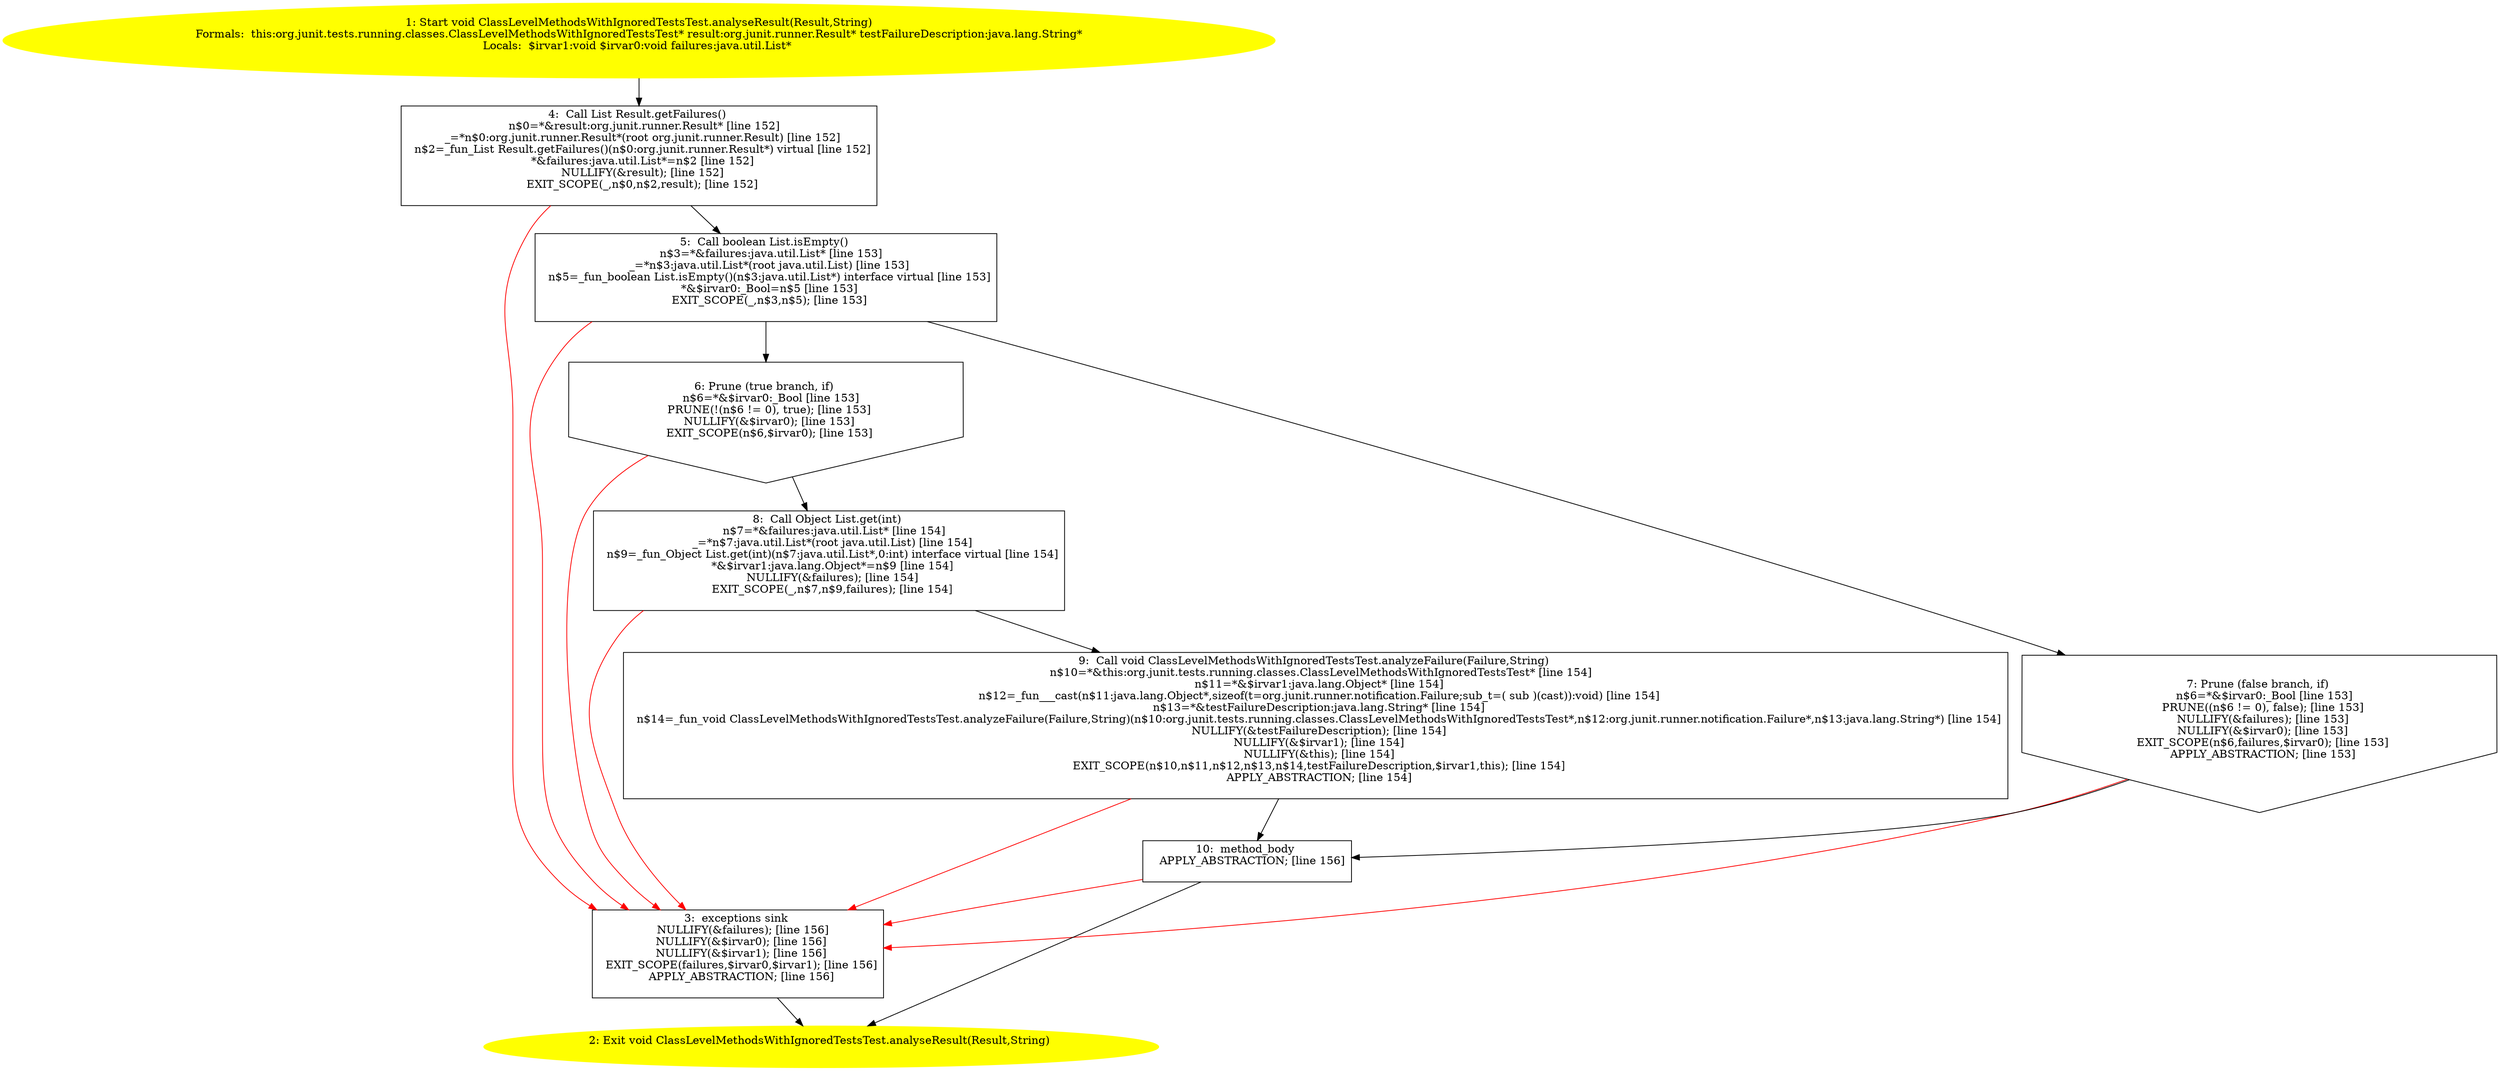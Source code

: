/* @generated */
digraph cfg {
"org.junit.tests.running.classes.ClassLevelMethodsWithIgnoredTestsTest.analyseResult(org.junit.runner.fd697f1da766dfd3af1421a02593eb3c_1" [label="1: Start void ClassLevelMethodsWithIgnoredTestsTest.analyseResult(Result,String)\nFormals:  this:org.junit.tests.running.classes.ClassLevelMethodsWithIgnoredTestsTest* result:org.junit.runner.Result* testFailureDescription:java.lang.String*\nLocals:  $irvar1:void $irvar0:void failures:java.util.List* \n  " color=yellow style=filled]
	

	 "org.junit.tests.running.classes.ClassLevelMethodsWithIgnoredTestsTest.analyseResult(org.junit.runner.fd697f1da766dfd3af1421a02593eb3c_1" -> "org.junit.tests.running.classes.ClassLevelMethodsWithIgnoredTestsTest.analyseResult(org.junit.runner.fd697f1da766dfd3af1421a02593eb3c_4" ;
"org.junit.tests.running.classes.ClassLevelMethodsWithIgnoredTestsTest.analyseResult(org.junit.runner.fd697f1da766dfd3af1421a02593eb3c_2" [label="2: Exit void ClassLevelMethodsWithIgnoredTestsTest.analyseResult(Result,String) \n  " color=yellow style=filled]
	

"org.junit.tests.running.classes.ClassLevelMethodsWithIgnoredTestsTest.analyseResult(org.junit.runner.fd697f1da766dfd3af1421a02593eb3c_3" [label="3:  exceptions sink \n   NULLIFY(&failures); [line 156]\n  NULLIFY(&$irvar0); [line 156]\n  NULLIFY(&$irvar1); [line 156]\n  EXIT_SCOPE(failures,$irvar0,$irvar1); [line 156]\n  APPLY_ABSTRACTION; [line 156]\n " shape="box"]
	

	 "org.junit.tests.running.classes.ClassLevelMethodsWithIgnoredTestsTest.analyseResult(org.junit.runner.fd697f1da766dfd3af1421a02593eb3c_3" -> "org.junit.tests.running.classes.ClassLevelMethodsWithIgnoredTestsTest.analyseResult(org.junit.runner.fd697f1da766dfd3af1421a02593eb3c_2" ;
"org.junit.tests.running.classes.ClassLevelMethodsWithIgnoredTestsTest.analyseResult(org.junit.runner.fd697f1da766dfd3af1421a02593eb3c_4" [label="4:  Call List Result.getFailures() \n   n$0=*&result:org.junit.runner.Result* [line 152]\n  _=*n$0:org.junit.runner.Result*(root org.junit.runner.Result) [line 152]\n  n$2=_fun_List Result.getFailures()(n$0:org.junit.runner.Result*) virtual [line 152]\n  *&failures:java.util.List*=n$2 [line 152]\n  NULLIFY(&result); [line 152]\n  EXIT_SCOPE(_,n$0,n$2,result); [line 152]\n " shape="box"]
	

	 "org.junit.tests.running.classes.ClassLevelMethodsWithIgnoredTestsTest.analyseResult(org.junit.runner.fd697f1da766dfd3af1421a02593eb3c_4" -> "org.junit.tests.running.classes.ClassLevelMethodsWithIgnoredTestsTest.analyseResult(org.junit.runner.fd697f1da766dfd3af1421a02593eb3c_5" ;
	 "org.junit.tests.running.classes.ClassLevelMethodsWithIgnoredTestsTest.analyseResult(org.junit.runner.fd697f1da766dfd3af1421a02593eb3c_4" -> "org.junit.tests.running.classes.ClassLevelMethodsWithIgnoredTestsTest.analyseResult(org.junit.runner.fd697f1da766dfd3af1421a02593eb3c_3" [color="red" ];
"org.junit.tests.running.classes.ClassLevelMethodsWithIgnoredTestsTest.analyseResult(org.junit.runner.fd697f1da766dfd3af1421a02593eb3c_5" [label="5:  Call boolean List.isEmpty() \n   n$3=*&failures:java.util.List* [line 153]\n  _=*n$3:java.util.List*(root java.util.List) [line 153]\n  n$5=_fun_boolean List.isEmpty()(n$3:java.util.List*) interface virtual [line 153]\n  *&$irvar0:_Bool=n$5 [line 153]\n  EXIT_SCOPE(_,n$3,n$5); [line 153]\n " shape="box"]
	

	 "org.junit.tests.running.classes.ClassLevelMethodsWithIgnoredTestsTest.analyseResult(org.junit.runner.fd697f1da766dfd3af1421a02593eb3c_5" -> "org.junit.tests.running.classes.ClassLevelMethodsWithIgnoredTestsTest.analyseResult(org.junit.runner.fd697f1da766dfd3af1421a02593eb3c_6" ;
	 "org.junit.tests.running.classes.ClassLevelMethodsWithIgnoredTestsTest.analyseResult(org.junit.runner.fd697f1da766dfd3af1421a02593eb3c_5" -> "org.junit.tests.running.classes.ClassLevelMethodsWithIgnoredTestsTest.analyseResult(org.junit.runner.fd697f1da766dfd3af1421a02593eb3c_7" ;
	 "org.junit.tests.running.classes.ClassLevelMethodsWithIgnoredTestsTest.analyseResult(org.junit.runner.fd697f1da766dfd3af1421a02593eb3c_5" -> "org.junit.tests.running.classes.ClassLevelMethodsWithIgnoredTestsTest.analyseResult(org.junit.runner.fd697f1da766dfd3af1421a02593eb3c_3" [color="red" ];
"org.junit.tests.running.classes.ClassLevelMethodsWithIgnoredTestsTest.analyseResult(org.junit.runner.fd697f1da766dfd3af1421a02593eb3c_6" [label="6: Prune (true branch, if) \n   n$6=*&$irvar0:_Bool [line 153]\n  PRUNE(!(n$6 != 0), true); [line 153]\n  NULLIFY(&$irvar0); [line 153]\n  EXIT_SCOPE(n$6,$irvar0); [line 153]\n " shape="invhouse"]
	

	 "org.junit.tests.running.classes.ClassLevelMethodsWithIgnoredTestsTest.analyseResult(org.junit.runner.fd697f1da766dfd3af1421a02593eb3c_6" -> "org.junit.tests.running.classes.ClassLevelMethodsWithIgnoredTestsTest.analyseResult(org.junit.runner.fd697f1da766dfd3af1421a02593eb3c_8" ;
	 "org.junit.tests.running.classes.ClassLevelMethodsWithIgnoredTestsTest.analyseResult(org.junit.runner.fd697f1da766dfd3af1421a02593eb3c_6" -> "org.junit.tests.running.classes.ClassLevelMethodsWithIgnoredTestsTest.analyseResult(org.junit.runner.fd697f1da766dfd3af1421a02593eb3c_3" [color="red" ];
"org.junit.tests.running.classes.ClassLevelMethodsWithIgnoredTestsTest.analyseResult(org.junit.runner.fd697f1da766dfd3af1421a02593eb3c_7" [label="7: Prune (false branch, if) \n   n$6=*&$irvar0:_Bool [line 153]\n  PRUNE((n$6 != 0), false); [line 153]\n  NULLIFY(&failures); [line 153]\n  NULLIFY(&$irvar0); [line 153]\n  EXIT_SCOPE(n$6,failures,$irvar0); [line 153]\n  APPLY_ABSTRACTION; [line 153]\n " shape="invhouse"]
	

	 "org.junit.tests.running.classes.ClassLevelMethodsWithIgnoredTestsTest.analyseResult(org.junit.runner.fd697f1da766dfd3af1421a02593eb3c_7" -> "org.junit.tests.running.classes.ClassLevelMethodsWithIgnoredTestsTest.analyseResult(org.junit.runner.fd697f1da766dfd3af1421a02593eb3c_10" ;
	 "org.junit.tests.running.classes.ClassLevelMethodsWithIgnoredTestsTest.analyseResult(org.junit.runner.fd697f1da766dfd3af1421a02593eb3c_7" -> "org.junit.tests.running.classes.ClassLevelMethodsWithIgnoredTestsTest.analyseResult(org.junit.runner.fd697f1da766dfd3af1421a02593eb3c_3" [color="red" ];
"org.junit.tests.running.classes.ClassLevelMethodsWithIgnoredTestsTest.analyseResult(org.junit.runner.fd697f1da766dfd3af1421a02593eb3c_8" [label="8:  Call Object List.get(int) \n   n$7=*&failures:java.util.List* [line 154]\n  _=*n$7:java.util.List*(root java.util.List) [line 154]\n  n$9=_fun_Object List.get(int)(n$7:java.util.List*,0:int) interface virtual [line 154]\n  *&$irvar1:java.lang.Object*=n$9 [line 154]\n  NULLIFY(&failures); [line 154]\n  EXIT_SCOPE(_,n$7,n$9,failures); [line 154]\n " shape="box"]
	

	 "org.junit.tests.running.classes.ClassLevelMethodsWithIgnoredTestsTest.analyseResult(org.junit.runner.fd697f1da766dfd3af1421a02593eb3c_8" -> "org.junit.tests.running.classes.ClassLevelMethodsWithIgnoredTestsTest.analyseResult(org.junit.runner.fd697f1da766dfd3af1421a02593eb3c_9" ;
	 "org.junit.tests.running.classes.ClassLevelMethodsWithIgnoredTestsTest.analyseResult(org.junit.runner.fd697f1da766dfd3af1421a02593eb3c_8" -> "org.junit.tests.running.classes.ClassLevelMethodsWithIgnoredTestsTest.analyseResult(org.junit.runner.fd697f1da766dfd3af1421a02593eb3c_3" [color="red" ];
"org.junit.tests.running.classes.ClassLevelMethodsWithIgnoredTestsTest.analyseResult(org.junit.runner.fd697f1da766dfd3af1421a02593eb3c_9" [label="9:  Call void ClassLevelMethodsWithIgnoredTestsTest.analyzeFailure(Failure,String) \n   n$10=*&this:org.junit.tests.running.classes.ClassLevelMethodsWithIgnoredTestsTest* [line 154]\n  n$11=*&$irvar1:java.lang.Object* [line 154]\n  n$12=_fun___cast(n$11:java.lang.Object*,sizeof(t=org.junit.runner.notification.Failure;sub_t=( sub )(cast)):void) [line 154]\n  n$13=*&testFailureDescription:java.lang.String* [line 154]\n  n$14=_fun_void ClassLevelMethodsWithIgnoredTestsTest.analyzeFailure(Failure,String)(n$10:org.junit.tests.running.classes.ClassLevelMethodsWithIgnoredTestsTest*,n$12:org.junit.runner.notification.Failure*,n$13:java.lang.String*) [line 154]\n  NULLIFY(&testFailureDescription); [line 154]\n  NULLIFY(&$irvar1); [line 154]\n  NULLIFY(&this); [line 154]\n  EXIT_SCOPE(n$10,n$11,n$12,n$13,n$14,testFailureDescription,$irvar1,this); [line 154]\n  APPLY_ABSTRACTION; [line 154]\n " shape="box"]
	

	 "org.junit.tests.running.classes.ClassLevelMethodsWithIgnoredTestsTest.analyseResult(org.junit.runner.fd697f1da766dfd3af1421a02593eb3c_9" -> "org.junit.tests.running.classes.ClassLevelMethodsWithIgnoredTestsTest.analyseResult(org.junit.runner.fd697f1da766dfd3af1421a02593eb3c_10" ;
	 "org.junit.tests.running.classes.ClassLevelMethodsWithIgnoredTestsTest.analyseResult(org.junit.runner.fd697f1da766dfd3af1421a02593eb3c_9" -> "org.junit.tests.running.classes.ClassLevelMethodsWithIgnoredTestsTest.analyseResult(org.junit.runner.fd697f1da766dfd3af1421a02593eb3c_3" [color="red" ];
"org.junit.tests.running.classes.ClassLevelMethodsWithIgnoredTestsTest.analyseResult(org.junit.runner.fd697f1da766dfd3af1421a02593eb3c_10" [label="10:  method_body \n   APPLY_ABSTRACTION; [line 156]\n " shape="box"]
	

	 "org.junit.tests.running.classes.ClassLevelMethodsWithIgnoredTestsTest.analyseResult(org.junit.runner.fd697f1da766dfd3af1421a02593eb3c_10" -> "org.junit.tests.running.classes.ClassLevelMethodsWithIgnoredTestsTest.analyseResult(org.junit.runner.fd697f1da766dfd3af1421a02593eb3c_2" ;
	 "org.junit.tests.running.classes.ClassLevelMethodsWithIgnoredTestsTest.analyseResult(org.junit.runner.fd697f1da766dfd3af1421a02593eb3c_10" -> "org.junit.tests.running.classes.ClassLevelMethodsWithIgnoredTestsTest.analyseResult(org.junit.runner.fd697f1da766dfd3af1421a02593eb3c_3" [color="red" ];
}
